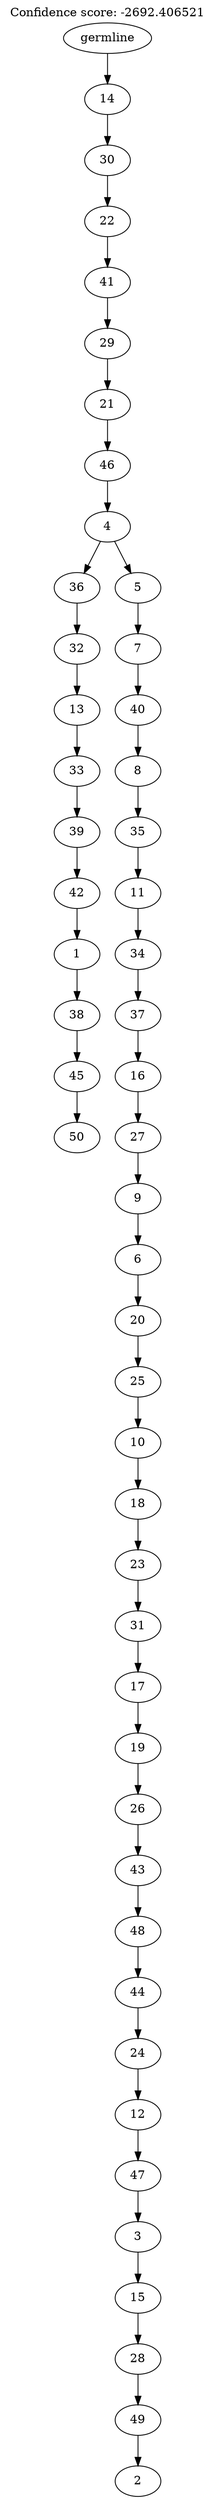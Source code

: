 digraph g {
	"49" -> "50";
	"50" [label="50"];
	"48" -> "49";
	"49" [label="45"];
	"47" -> "48";
	"48" [label="38"];
	"46" -> "47";
	"47" [label="1"];
	"45" -> "46";
	"46" [label="42"];
	"44" -> "45";
	"45" [label="39"];
	"43" -> "44";
	"44" [label="33"];
	"42" -> "43";
	"43" [label="13"];
	"41" -> "42";
	"42" [label="32"];
	"39" -> "40";
	"40" [label="2"];
	"38" -> "39";
	"39" [label="49"];
	"37" -> "38";
	"38" [label="28"];
	"36" -> "37";
	"37" [label="15"];
	"35" -> "36";
	"36" [label="3"];
	"34" -> "35";
	"35" [label="47"];
	"33" -> "34";
	"34" [label="12"];
	"32" -> "33";
	"33" [label="24"];
	"31" -> "32";
	"32" [label="44"];
	"30" -> "31";
	"31" [label="48"];
	"29" -> "30";
	"30" [label="43"];
	"28" -> "29";
	"29" [label="26"];
	"27" -> "28";
	"28" [label="19"];
	"26" -> "27";
	"27" [label="17"];
	"25" -> "26";
	"26" [label="31"];
	"24" -> "25";
	"25" [label="23"];
	"23" -> "24";
	"24" [label="18"];
	"22" -> "23";
	"23" [label="10"];
	"21" -> "22";
	"22" [label="25"];
	"20" -> "21";
	"21" [label="20"];
	"19" -> "20";
	"20" [label="6"];
	"18" -> "19";
	"19" [label="9"];
	"17" -> "18";
	"18" [label="27"];
	"16" -> "17";
	"17" [label="16"];
	"15" -> "16";
	"16" [label="37"];
	"14" -> "15";
	"15" [label="34"];
	"13" -> "14";
	"14" [label="11"];
	"12" -> "13";
	"13" [label="35"];
	"11" -> "12";
	"12" [label="8"];
	"10" -> "11";
	"11" [label="40"];
	"9" -> "10";
	"10" [label="7"];
	"8" -> "9";
	"9" [label="5"];
	"8" -> "41";
	"41" [label="36"];
	"7" -> "8";
	"8" [label="4"];
	"6" -> "7";
	"7" [label="46"];
	"5" -> "6";
	"6" [label="21"];
	"4" -> "5";
	"5" [label="29"];
	"3" -> "4";
	"4" [label="41"];
	"2" -> "3";
	"3" [label="22"];
	"1" -> "2";
	"2" [label="30"];
	"0" -> "1";
	"1" [label="14"];
	"0" [label="germline"];
	labelloc="t";
	label="Confidence score: -2692.406521";
}
